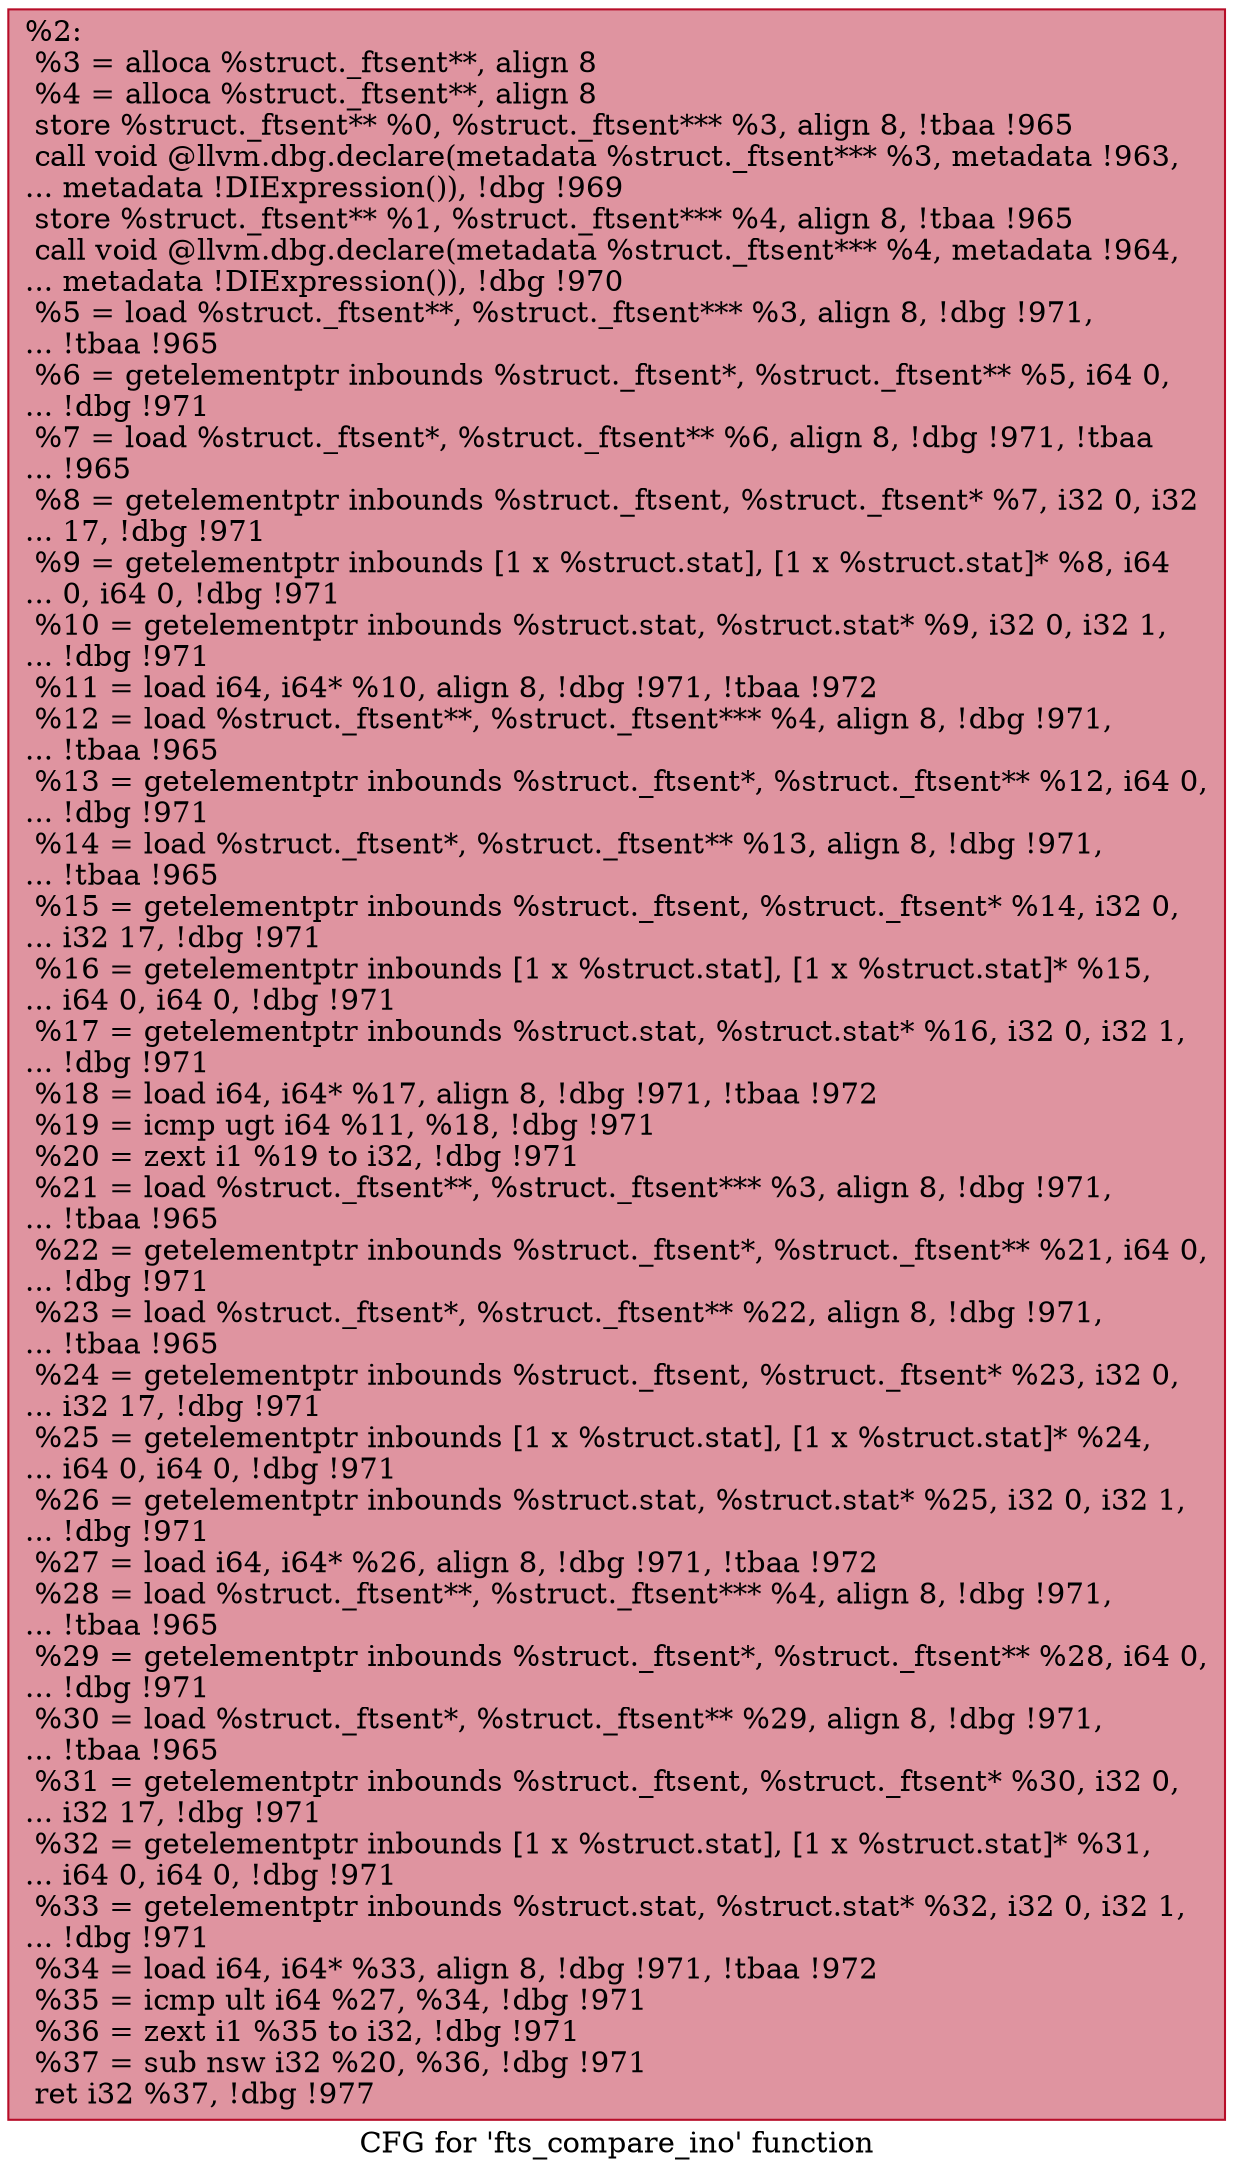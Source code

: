 digraph "CFG for 'fts_compare_ino' function" {
	label="CFG for 'fts_compare_ino' function";

	Node0x2183180 [shape=record,color="#b70d28ff", style=filled, fillcolor="#b70d2870",label="{%2:\l  %3 = alloca %struct._ftsent**, align 8\l  %4 = alloca %struct._ftsent**, align 8\l  store %struct._ftsent** %0, %struct._ftsent*** %3, align 8, !tbaa !965\l  call void @llvm.dbg.declare(metadata %struct._ftsent*** %3, metadata !963,\l... metadata !DIExpression()), !dbg !969\l  store %struct._ftsent** %1, %struct._ftsent*** %4, align 8, !tbaa !965\l  call void @llvm.dbg.declare(metadata %struct._ftsent*** %4, metadata !964,\l... metadata !DIExpression()), !dbg !970\l  %5 = load %struct._ftsent**, %struct._ftsent*** %3, align 8, !dbg !971,\l... !tbaa !965\l  %6 = getelementptr inbounds %struct._ftsent*, %struct._ftsent** %5, i64 0,\l... !dbg !971\l  %7 = load %struct._ftsent*, %struct._ftsent** %6, align 8, !dbg !971, !tbaa\l... !965\l  %8 = getelementptr inbounds %struct._ftsent, %struct._ftsent* %7, i32 0, i32\l... 17, !dbg !971\l  %9 = getelementptr inbounds [1 x %struct.stat], [1 x %struct.stat]* %8, i64\l... 0, i64 0, !dbg !971\l  %10 = getelementptr inbounds %struct.stat, %struct.stat* %9, i32 0, i32 1,\l... !dbg !971\l  %11 = load i64, i64* %10, align 8, !dbg !971, !tbaa !972\l  %12 = load %struct._ftsent**, %struct._ftsent*** %4, align 8, !dbg !971,\l... !tbaa !965\l  %13 = getelementptr inbounds %struct._ftsent*, %struct._ftsent** %12, i64 0,\l... !dbg !971\l  %14 = load %struct._ftsent*, %struct._ftsent** %13, align 8, !dbg !971,\l... !tbaa !965\l  %15 = getelementptr inbounds %struct._ftsent, %struct._ftsent* %14, i32 0,\l... i32 17, !dbg !971\l  %16 = getelementptr inbounds [1 x %struct.stat], [1 x %struct.stat]* %15,\l... i64 0, i64 0, !dbg !971\l  %17 = getelementptr inbounds %struct.stat, %struct.stat* %16, i32 0, i32 1,\l... !dbg !971\l  %18 = load i64, i64* %17, align 8, !dbg !971, !tbaa !972\l  %19 = icmp ugt i64 %11, %18, !dbg !971\l  %20 = zext i1 %19 to i32, !dbg !971\l  %21 = load %struct._ftsent**, %struct._ftsent*** %3, align 8, !dbg !971,\l... !tbaa !965\l  %22 = getelementptr inbounds %struct._ftsent*, %struct._ftsent** %21, i64 0,\l... !dbg !971\l  %23 = load %struct._ftsent*, %struct._ftsent** %22, align 8, !dbg !971,\l... !tbaa !965\l  %24 = getelementptr inbounds %struct._ftsent, %struct._ftsent* %23, i32 0,\l... i32 17, !dbg !971\l  %25 = getelementptr inbounds [1 x %struct.stat], [1 x %struct.stat]* %24,\l... i64 0, i64 0, !dbg !971\l  %26 = getelementptr inbounds %struct.stat, %struct.stat* %25, i32 0, i32 1,\l... !dbg !971\l  %27 = load i64, i64* %26, align 8, !dbg !971, !tbaa !972\l  %28 = load %struct._ftsent**, %struct._ftsent*** %4, align 8, !dbg !971,\l... !tbaa !965\l  %29 = getelementptr inbounds %struct._ftsent*, %struct._ftsent** %28, i64 0,\l... !dbg !971\l  %30 = load %struct._ftsent*, %struct._ftsent** %29, align 8, !dbg !971,\l... !tbaa !965\l  %31 = getelementptr inbounds %struct._ftsent, %struct._ftsent* %30, i32 0,\l... i32 17, !dbg !971\l  %32 = getelementptr inbounds [1 x %struct.stat], [1 x %struct.stat]* %31,\l... i64 0, i64 0, !dbg !971\l  %33 = getelementptr inbounds %struct.stat, %struct.stat* %32, i32 0, i32 1,\l... !dbg !971\l  %34 = load i64, i64* %33, align 8, !dbg !971, !tbaa !972\l  %35 = icmp ult i64 %27, %34, !dbg !971\l  %36 = zext i1 %35 to i32, !dbg !971\l  %37 = sub nsw i32 %20, %36, !dbg !971\l  ret i32 %37, !dbg !977\l}"];
}
